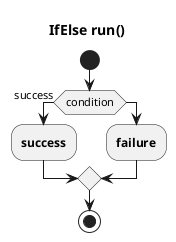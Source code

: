 @startuml

title IfElse run()

start
if(condition) then (success)
:**success**;
else
:**failure**;
endif
stop

@enduml